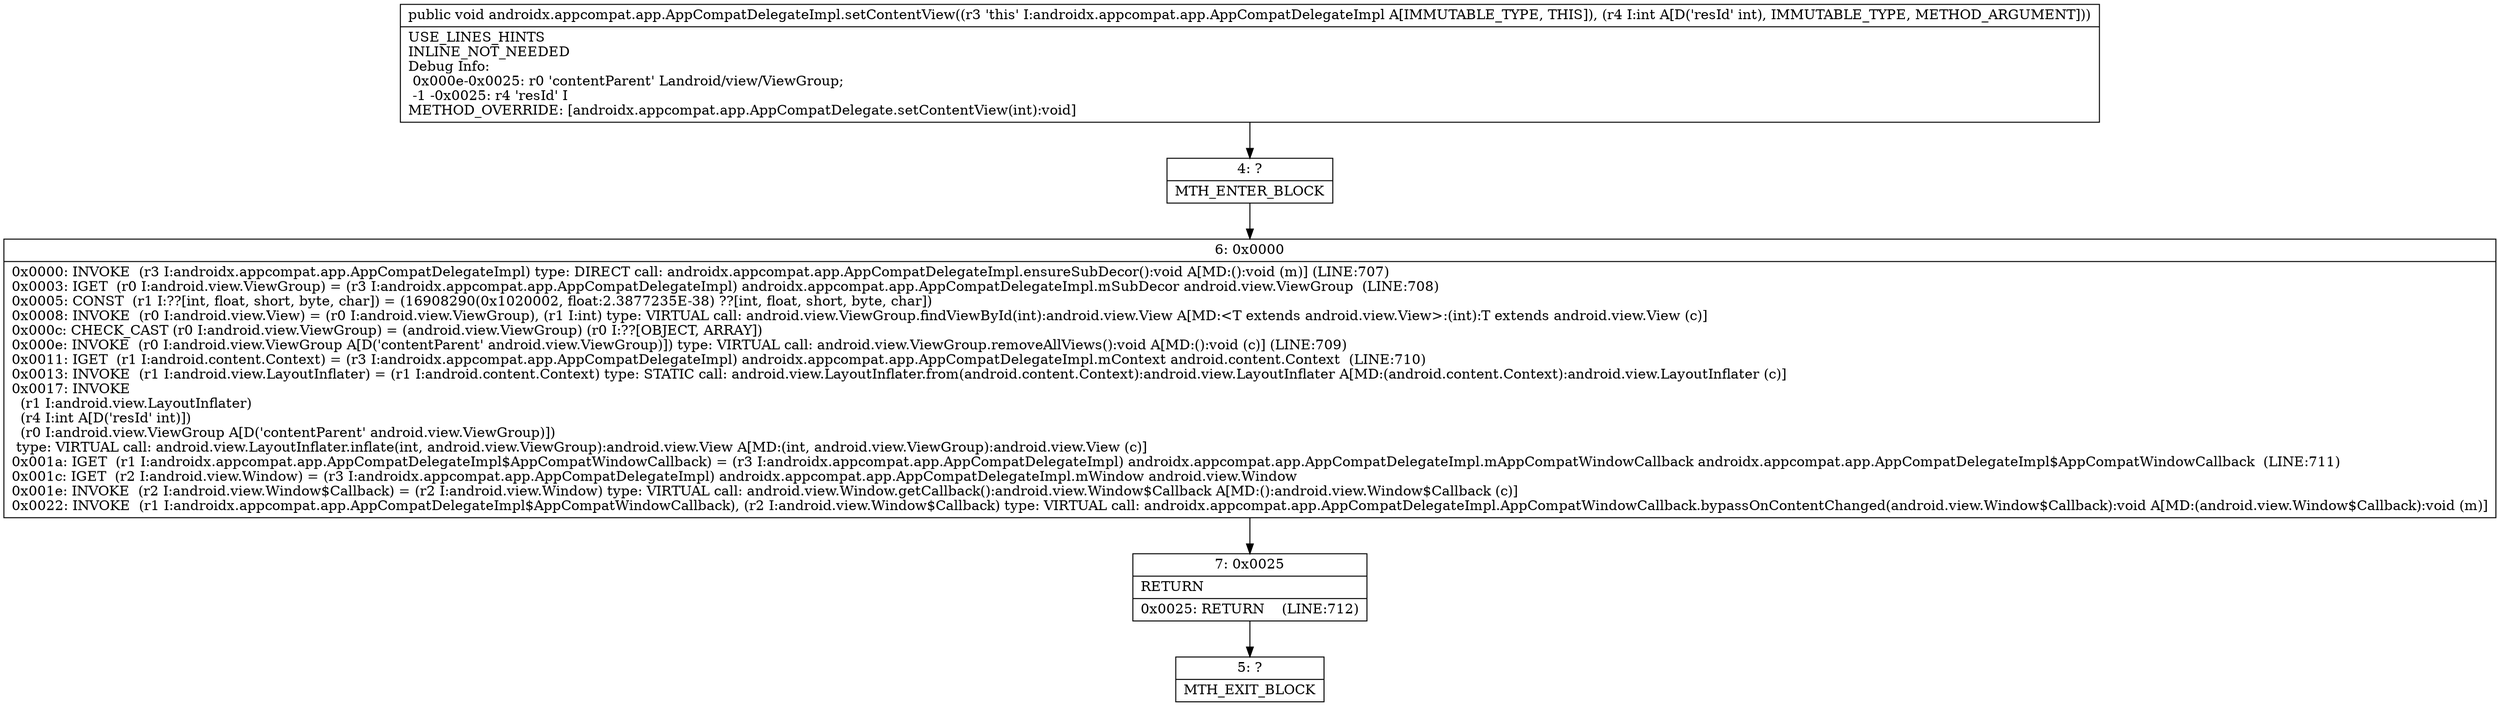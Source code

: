 digraph "CFG forandroidx.appcompat.app.AppCompatDelegateImpl.setContentView(I)V" {
Node_4 [shape=record,label="{4\:\ ?|MTH_ENTER_BLOCK\l}"];
Node_6 [shape=record,label="{6\:\ 0x0000|0x0000: INVOKE  (r3 I:androidx.appcompat.app.AppCompatDelegateImpl) type: DIRECT call: androidx.appcompat.app.AppCompatDelegateImpl.ensureSubDecor():void A[MD:():void (m)] (LINE:707)\l0x0003: IGET  (r0 I:android.view.ViewGroup) = (r3 I:androidx.appcompat.app.AppCompatDelegateImpl) androidx.appcompat.app.AppCompatDelegateImpl.mSubDecor android.view.ViewGroup  (LINE:708)\l0x0005: CONST  (r1 I:??[int, float, short, byte, char]) = (16908290(0x1020002, float:2.3877235E\-38) ??[int, float, short, byte, char]) \l0x0008: INVOKE  (r0 I:android.view.View) = (r0 I:android.view.ViewGroup), (r1 I:int) type: VIRTUAL call: android.view.ViewGroup.findViewById(int):android.view.View A[MD:\<T extends android.view.View\>:(int):T extends android.view.View (c)]\l0x000c: CHECK_CAST (r0 I:android.view.ViewGroup) = (android.view.ViewGroup) (r0 I:??[OBJECT, ARRAY]) \l0x000e: INVOKE  (r0 I:android.view.ViewGroup A[D('contentParent' android.view.ViewGroup)]) type: VIRTUAL call: android.view.ViewGroup.removeAllViews():void A[MD:():void (c)] (LINE:709)\l0x0011: IGET  (r1 I:android.content.Context) = (r3 I:androidx.appcompat.app.AppCompatDelegateImpl) androidx.appcompat.app.AppCompatDelegateImpl.mContext android.content.Context  (LINE:710)\l0x0013: INVOKE  (r1 I:android.view.LayoutInflater) = (r1 I:android.content.Context) type: STATIC call: android.view.LayoutInflater.from(android.content.Context):android.view.LayoutInflater A[MD:(android.content.Context):android.view.LayoutInflater (c)]\l0x0017: INVOKE  \l  (r1 I:android.view.LayoutInflater)\l  (r4 I:int A[D('resId' int)])\l  (r0 I:android.view.ViewGroup A[D('contentParent' android.view.ViewGroup)])\l type: VIRTUAL call: android.view.LayoutInflater.inflate(int, android.view.ViewGroup):android.view.View A[MD:(int, android.view.ViewGroup):android.view.View (c)]\l0x001a: IGET  (r1 I:androidx.appcompat.app.AppCompatDelegateImpl$AppCompatWindowCallback) = (r3 I:androidx.appcompat.app.AppCompatDelegateImpl) androidx.appcompat.app.AppCompatDelegateImpl.mAppCompatWindowCallback androidx.appcompat.app.AppCompatDelegateImpl$AppCompatWindowCallback  (LINE:711)\l0x001c: IGET  (r2 I:android.view.Window) = (r3 I:androidx.appcompat.app.AppCompatDelegateImpl) androidx.appcompat.app.AppCompatDelegateImpl.mWindow android.view.Window \l0x001e: INVOKE  (r2 I:android.view.Window$Callback) = (r2 I:android.view.Window) type: VIRTUAL call: android.view.Window.getCallback():android.view.Window$Callback A[MD:():android.view.Window$Callback (c)]\l0x0022: INVOKE  (r1 I:androidx.appcompat.app.AppCompatDelegateImpl$AppCompatWindowCallback), (r2 I:android.view.Window$Callback) type: VIRTUAL call: androidx.appcompat.app.AppCompatDelegateImpl.AppCompatWindowCallback.bypassOnContentChanged(android.view.Window$Callback):void A[MD:(android.view.Window$Callback):void (m)]\l}"];
Node_7 [shape=record,label="{7\:\ 0x0025|RETURN\l|0x0025: RETURN    (LINE:712)\l}"];
Node_5 [shape=record,label="{5\:\ ?|MTH_EXIT_BLOCK\l}"];
MethodNode[shape=record,label="{public void androidx.appcompat.app.AppCompatDelegateImpl.setContentView((r3 'this' I:androidx.appcompat.app.AppCompatDelegateImpl A[IMMUTABLE_TYPE, THIS]), (r4 I:int A[D('resId' int), IMMUTABLE_TYPE, METHOD_ARGUMENT]))  | USE_LINES_HINTS\lINLINE_NOT_NEEDED\lDebug Info:\l  0x000e\-0x0025: r0 'contentParent' Landroid\/view\/ViewGroup;\l  \-1 \-0x0025: r4 'resId' I\lMETHOD_OVERRIDE: [androidx.appcompat.app.AppCompatDelegate.setContentView(int):void]\l}"];
MethodNode -> Node_4;Node_4 -> Node_6;
Node_6 -> Node_7;
Node_7 -> Node_5;
}


